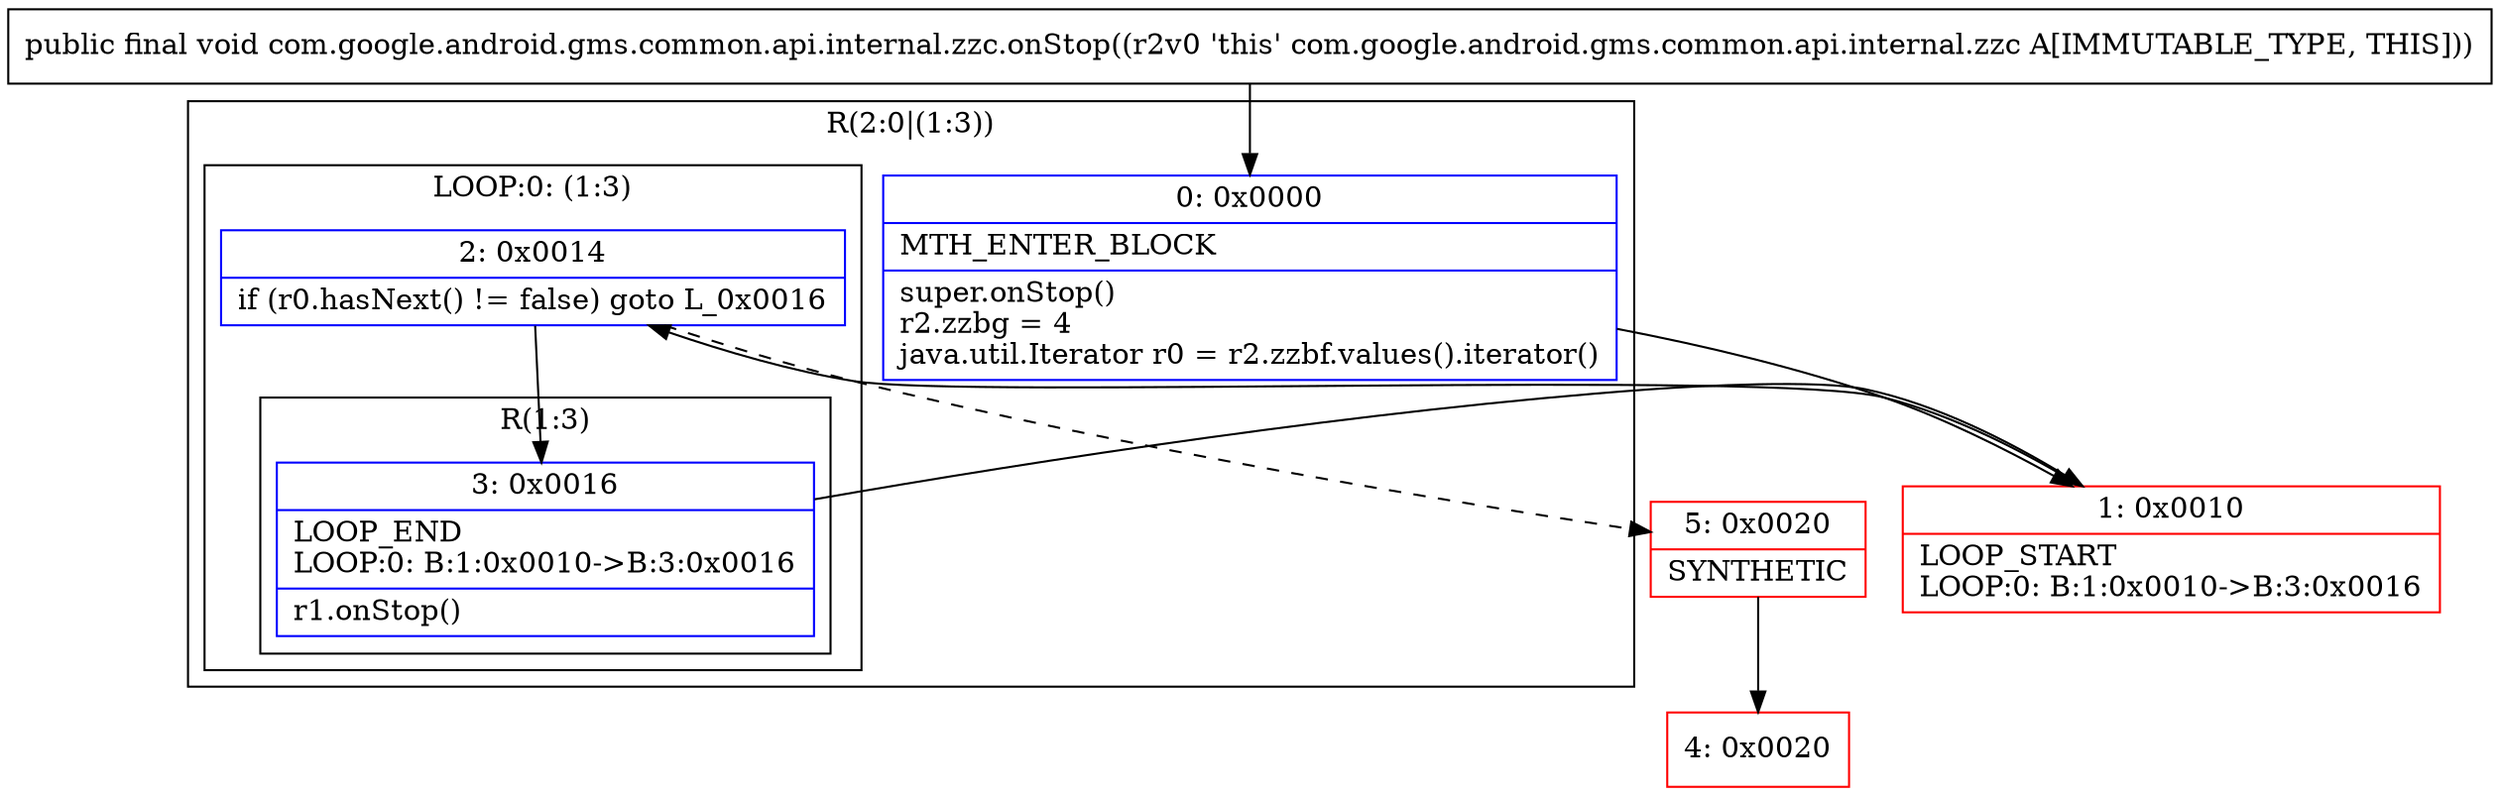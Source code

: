 digraph "CFG forcom.google.android.gms.common.api.internal.zzc.onStop()V" {
subgraph cluster_Region_2087474277 {
label = "R(2:0|(1:3))";
node [shape=record,color=blue];
Node_0 [shape=record,label="{0\:\ 0x0000|MTH_ENTER_BLOCK\l|super.onStop()\lr2.zzbg = 4\ljava.util.Iterator r0 = r2.zzbf.values().iterator()\l}"];
subgraph cluster_LoopRegion_1267692851 {
label = "LOOP:0: (1:3)";
node [shape=record,color=blue];
Node_2 [shape=record,label="{2\:\ 0x0014|if (r0.hasNext() != false) goto L_0x0016\l}"];
subgraph cluster_Region_190087255 {
label = "R(1:3)";
node [shape=record,color=blue];
Node_3 [shape=record,label="{3\:\ 0x0016|LOOP_END\lLOOP:0: B:1:0x0010\-\>B:3:0x0016\l|r1.onStop()\l}"];
}
}
}
Node_1 [shape=record,color=red,label="{1\:\ 0x0010|LOOP_START\lLOOP:0: B:1:0x0010\-\>B:3:0x0016\l}"];
Node_4 [shape=record,color=red,label="{4\:\ 0x0020}"];
Node_5 [shape=record,color=red,label="{5\:\ 0x0020|SYNTHETIC\l}"];
MethodNode[shape=record,label="{public final void com.google.android.gms.common.api.internal.zzc.onStop((r2v0 'this' com.google.android.gms.common.api.internal.zzc A[IMMUTABLE_TYPE, THIS])) }"];
MethodNode -> Node_0;
Node_0 -> Node_1;
Node_2 -> Node_3;
Node_2 -> Node_5[style=dashed];
Node_3 -> Node_1;
Node_1 -> Node_2;
Node_5 -> Node_4;
}

